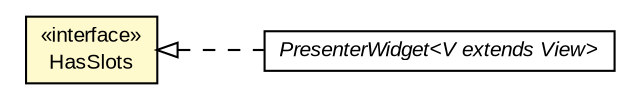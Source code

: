 #!/usr/local/bin/dot
#
# Class diagram 
# Generated by UMLGraph version R5_6-24-gf6e263 (http://www.umlgraph.org/)
#

digraph G {
	edge [fontname="arial",fontsize=10,labelfontname="arial",labelfontsize=10];
	node [fontname="arial",fontsize=10,shape=plaintext];
	nodesep=0.25;
	ranksep=0.5;
	rankdir=LR;
	// com.gwtplatform.mvp.client.PresenterWidget<V extends com.gwtplatform.mvp.client.View>
	c289116 [label=<<table title="com.gwtplatform.mvp.client.PresenterWidget" border="0" cellborder="1" cellspacing="0" cellpadding="2" port="p" href="./PresenterWidget.html">
		<tr><td><table border="0" cellspacing="0" cellpadding="1">
<tr><td align="center" balign="center"><font face="arial italic"> PresenterWidget&lt;V extends View&gt; </font></td></tr>
		</table></td></tr>
		</table>>, URL="./PresenterWidget.html", fontname="arial", fontcolor="black", fontsize=10.0];
	// com.gwtplatform.mvp.client.HasSlots
	c289125 [label=<<table title="com.gwtplatform.mvp.client.HasSlots" border="0" cellborder="1" cellspacing="0" cellpadding="2" port="p" bgcolor="lemonChiffon" href="./HasSlots.html">
		<tr><td><table border="0" cellspacing="0" cellpadding="1">
<tr><td align="center" balign="center"> &#171;interface&#187; </td></tr>
<tr><td align="center" balign="center"> HasSlots </td></tr>
		</table></td></tr>
		</table>>, URL="./HasSlots.html", fontname="arial", fontcolor="black", fontsize=10.0];
	//com.gwtplatform.mvp.client.PresenterWidget<V extends com.gwtplatform.mvp.client.View> implements com.gwtplatform.mvp.client.HasSlots
	c289125:p -> c289116:p [dir=back,arrowtail=empty,style=dashed];
}

